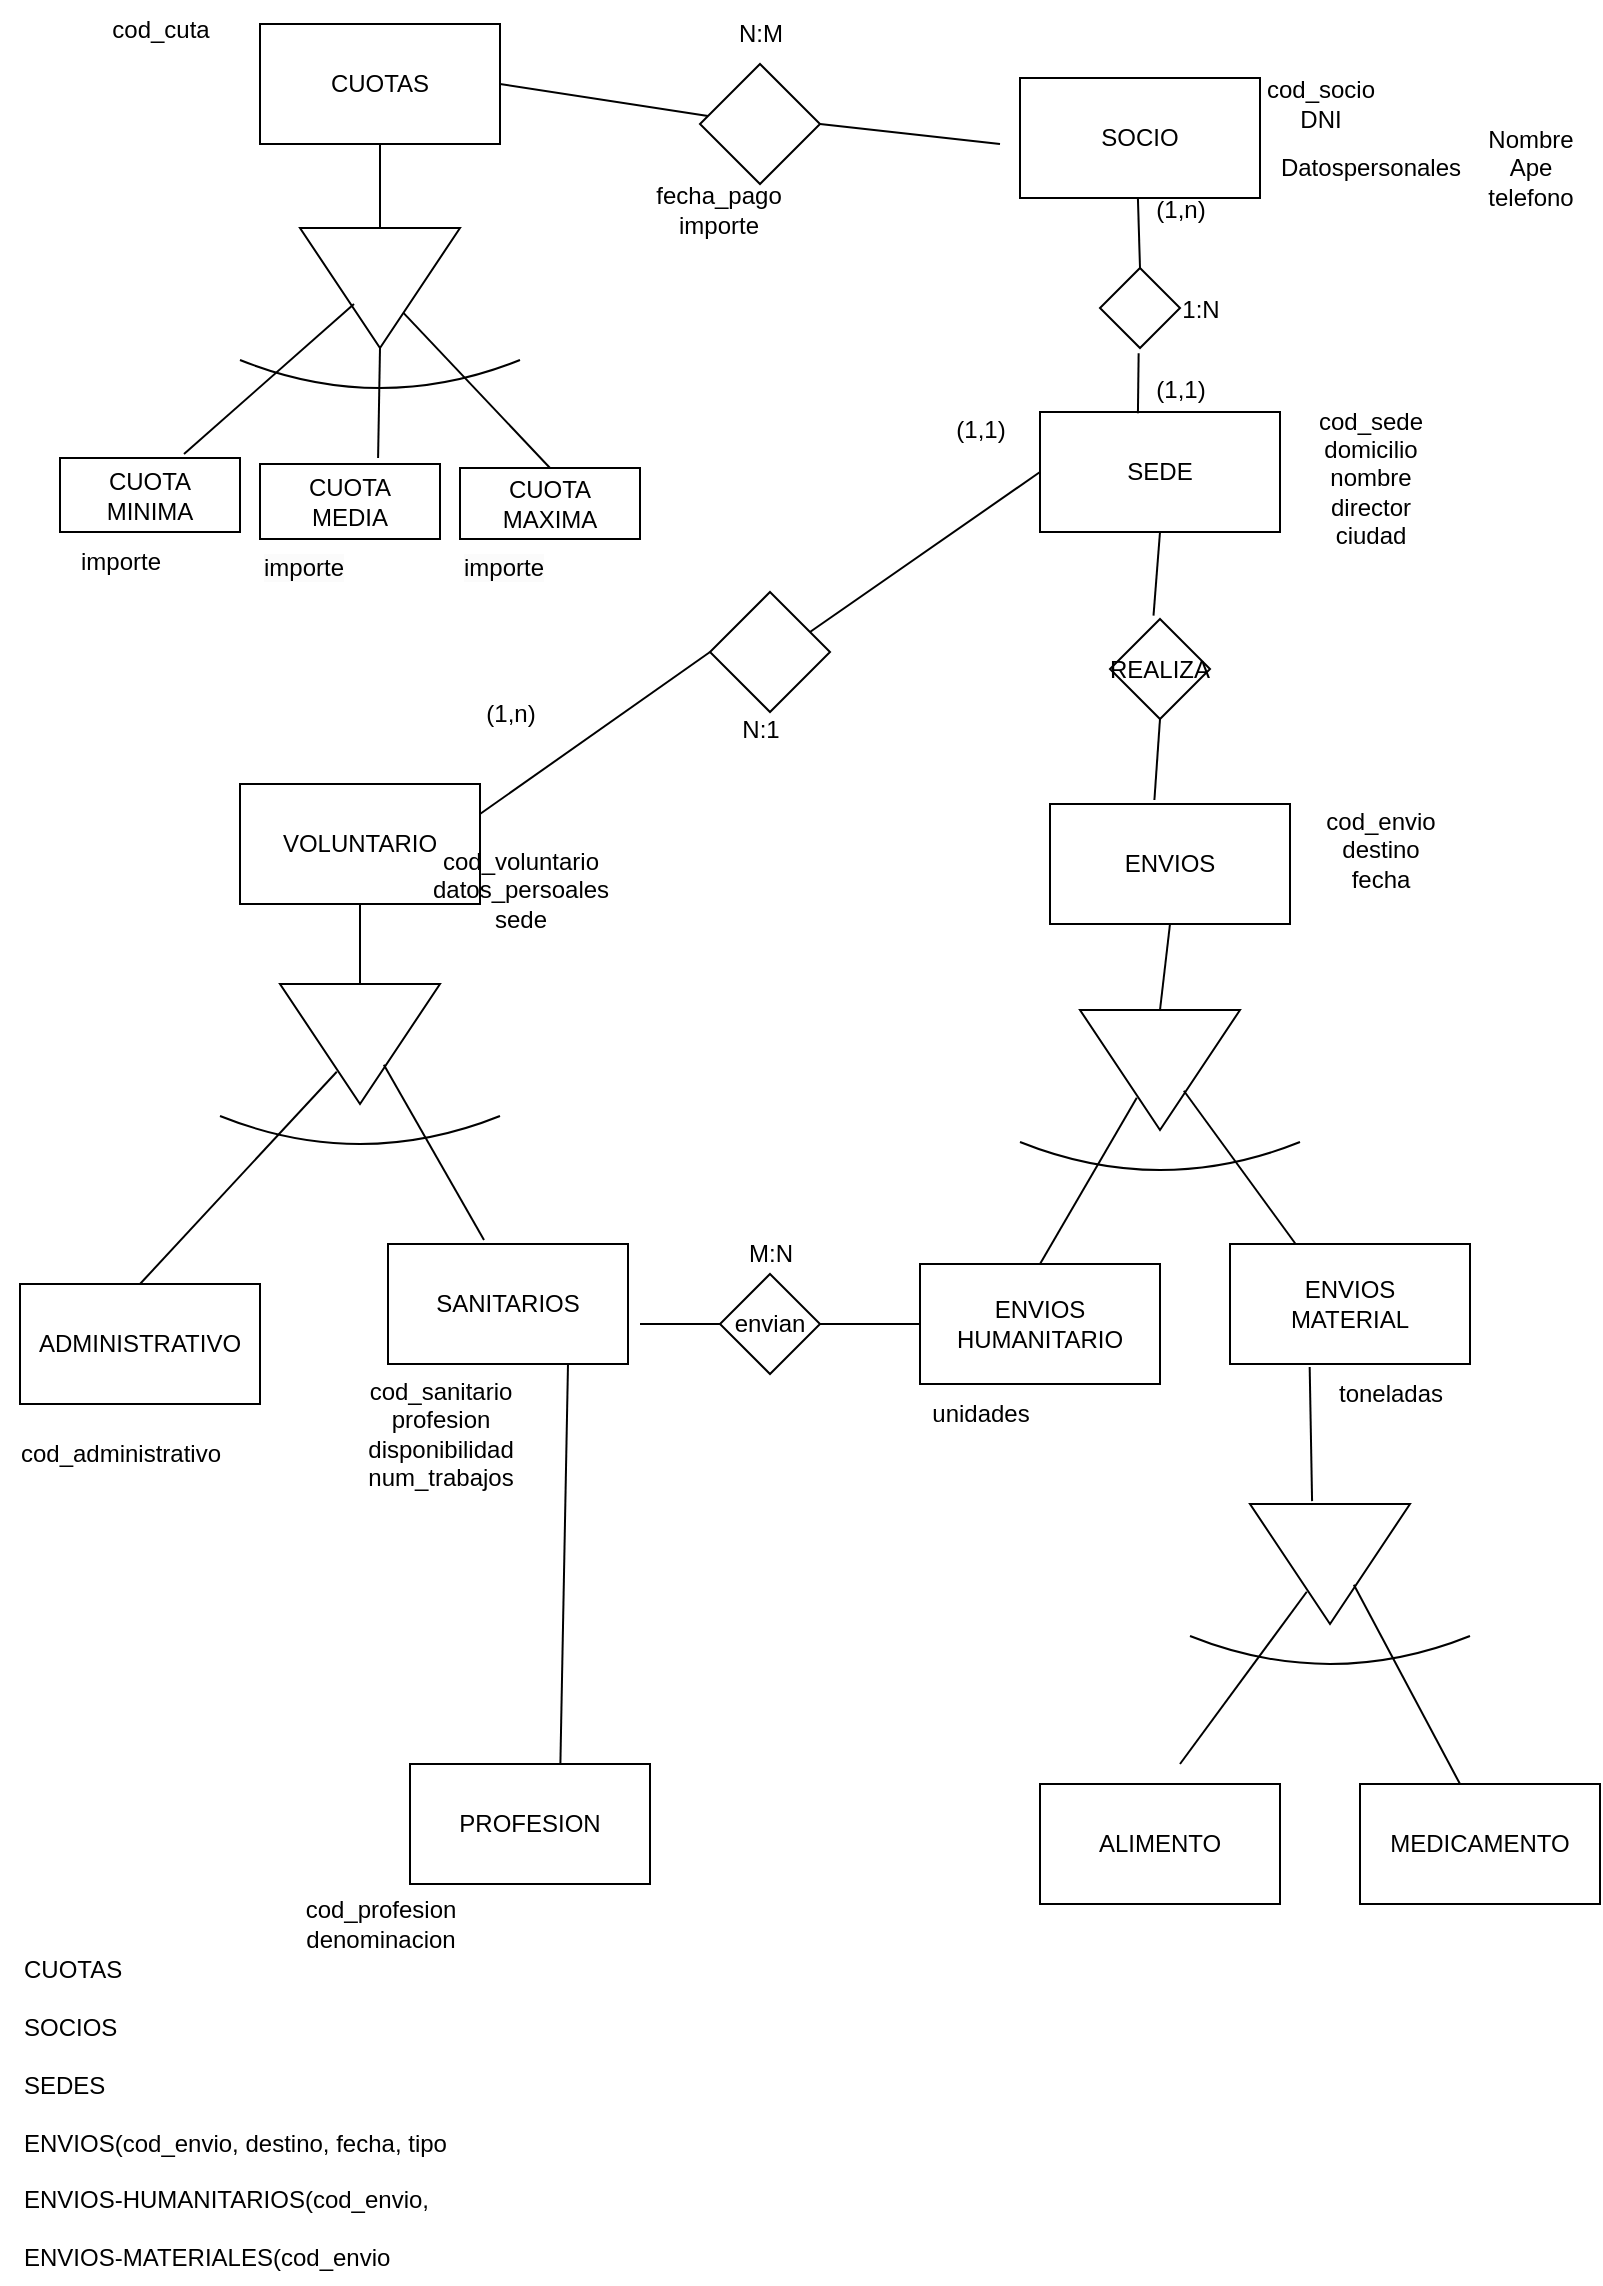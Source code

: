 <mxfile version="24.8.1">
  <diagram name="Página-1" id="DNf8KhPIsyBoa3wnYHWW">
    <mxGraphModel dx="454" dy="414" grid="1" gridSize="10" guides="1" tooltips="1" connect="1" arrows="1" fold="1" page="1" pageScale="1" pageWidth="827" pageHeight="1169" math="0" shadow="0">
      <root>
        <mxCell id="0" />
        <mxCell id="1" parent="0" />
        <mxCell id="5_Tohe4F2pMLkTHTM8Fo-1" value="SOCIO" style="whiteSpace=wrap;html=1;" vertex="1" parent="1">
          <mxGeometry x="520" y="67" width="120" height="60" as="geometry" />
        </mxCell>
        <mxCell id="5_Tohe4F2pMLkTHTM8Fo-3" value="SEDE" style="whiteSpace=wrap;html=1;" vertex="1" parent="1">
          <mxGeometry x="530" y="234" width="120" height="60" as="geometry" />
        </mxCell>
        <mxCell id="5_Tohe4F2pMLkTHTM8Fo-4" value="cod_sede&lt;div&gt;domicilio&lt;/div&gt;&lt;div&gt;nombre&lt;/div&gt;&lt;div&gt;director&lt;/div&gt;&lt;div&gt;ciudad&lt;/div&gt;" style="text;html=1;align=center;verticalAlign=middle;resizable=0;points=[];autosize=1;strokeColor=none;fillColor=none;" vertex="1" parent="1">
          <mxGeometry x="655" y="222" width="80" height="90" as="geometry" />
        </mxCell>
        <mxCell id="5_Tohe4F2pMLkTHTM8Fo-5" value="cod_socio&lt;div&gt;DNI&lt;/div&gt;" style="text;html=1;align=center;verticalAlign=middle;resizable=0;points=[];autosize=1;strokeColor=none;fillColor=none;" vertex="1" parent="1">
          <mxGeometry x="630" y="60" width="80" height="40" as="geometry" />
        </mxCell>
        <mxCell id="5_Tohe4F2pMLkTHTM8Fo-6" value="Datospersonales" style="text;html=1;align=center;verticalAlign=middle;resizable=0;points=[];autosize=1;strokeColor=none;fillColor=none;" vertex="1" parent="1">
          <mxGeometry x="640" y="97" width="110" height="30" as="geometry" />
        </mxCell>
        <mxCell id="5_Tohe4F2pMLkTHTM8Fo-7" value="Nombre&lt;div&gt;Ape&lt;/div&gt;&lt;div&gt;telefono&lt;/div&gt;" style="text;html=1;align=center;verticalAlign=middle;resizable=0;points=[];autosize=1;strokeColor=none;fillColor=none;" vertex="1" parent="1">
          <mxGeometry x="740" y="82" width="70" height="60" as="geometry" />
        </mxCell>
        <mxCell id="5_Tohe4F2pMLkTHTM8Fo-8" value="CUOTAS" style="whiteSpace=wrap;html=1;" vertex="1" parent="1">
          <mxGeometry x="140" y="40" width="120" height="60" as="geometry" />
        </mxCell>
        <mxCell id="5_Tohe4F2pMLkTHTM8Fo-9" value="" style="triangle;whiteSpace=wrap;html=1;direction=south;" vertex="1" parent="1">
          <mxGeometry x="160" y="142" width="80" height="60" as="geometry" />
        </mxCell>
        <mxCell id="5_Tohe4F2pMLkTHTM8Fo-10" value="CUOTA&lt;div&gt;MINIMA&lt;/div&gt;" style="whiteSpace=wrap;html=1;" vertex="1" parent="1">
          <mxGeometry x="40" y="257" width="90" height="37" as="geometry" />
        </mxCell>
        <mxCell id="5_Tohe4F2pMLkTHTM8Fo-11" value="CUOTA&lt;div&gt;MEDIA&lt;/div&gt;" style="whiteSpace=wrap;html=1;" vertex="1" parent="1">
          <mxGeometry x="140" y="260" width="90" height="37.5" as="geometry" />
        </mxCell>
        <mxCell id="5_Tohe4F2pMLkTHTM8Fo-12" value="CUOTA&lt;div&gt;MAXIMA&lt;/div&gt;" style="whiteSpace=wrap;html=1;" vertex="1" parent="1">
          <mxGeometry x="240" y="262" width="90" height="35.5" as="geometry" />
        </mxCell>
        <mxCell id="5_Tohe4F2pMLkTHTM8Fo-13" value="" style="rhombus;whiteSpace=wrap;html=1;" vertex="1" parent="1">
          <mxGeometry x="560" y="162" width="40" height="40" as="geometry" />
        </mxCell>
        <mxCell id="5_Tohe4F2pMLkTHTM8Fo-14" value="1:N" style="text;html=1;align=center;verticalAlign=middle;resizable=0;points=[];autosize=1;strokeColor=none;fillColor=none;" vertex="1" parent="1">
          <mxGeometry x="590" y="168" width="40" height="30" as="geometry" />
        </mxCell>
        <mxCell id="5_Tohe4F2pMLkTHTM8Fo-15" value="(1,1)" style="text;html=1;align=center;verticalAlign=middle;resizable=0;points=[];autosize=1;strokeColor=none;fillColor=none;" vertex="1" parent="1">
          <mxGeometry x="575" y="208" width="50" height="30" as="geometry" />
        </mxCell>
        <mxCell id="5_Tohe4F2pMLkTHTM8Fo-16" value="(1,n)" style="text;html=1;align=center;verticalAlign=middle;resizable=0;points=[];autosize=1;strokeColor=none;fillColor=none;" vertex="1" parent="1">
          <mxGeometry x="575" y="118" width="50" height="30" as="geometry" />
        </mxCell>
        <mxCell id="5_Tohe4F2pMLkTHTM8Fo-17" value="" style="endArrow=none;html=1;rounded=0;entryX=1;entryY=0.5;entryDx=0;entryDy=0;exitX=0.656;exitY=-0.08;exitDx=0;exitDy=0;exitPerimeter=0;" edge="1" parent="1" source="5_Tohe4F2pMLkTHTM8Fo-11" target="5_Tohe4F2pMLkTHTM8Fo-9">
          <mxGeometry width="50" height="50" relative="1" as="geometry">
            <mxPoint x="390" y="370" as="sourcePoint" />
            <mxPoint x="440" y="320" as="targetPoint" />
          </mxGeometry>
        </mxCell>
        <mxCell id="5_Tohe4F2pMLkTHTM8Fo-18" value="" style="endArrow=none;html=1;rounded=0;exitX=0.5;exitY=0;exitDx=0;exitDy=0;" edge="1" parent="1" source="5_Tohe4F2pMLkTHTM8Fo-12" target="5_Tohe4F2pMLkTHTM8Fo-9">
          <mxGeometry width="50" height="50" relative="1" as="geometry">
            <mxPoint x="280" y="260" as="sourcePoint" />
            <mxPoint x="440" y="320" as="targetPoint" />
          </mxGeometry>
        </mxCell>
        <mxCell id="5_Tohe4F2pMLkTHTM8Fo-19" value="" style="endArrow=none;html=1;rounded=0;exitX=0.689;exitY=-0.054;exitDx=0;exitDy=0;exitPerimeter=0;" edge="1" parent="1" source="5_Tohe4F2pMLkTHTM8Fo-10">
          <mxGeometry width="50" height="50" relative="1" as="geometry">
            <mxPoint x="390" y="370" as="sourcePoint" />
            <mxPoint x="187" y="180" as="targetPoint" />
          </mxGeometry>
        </mxCell>
        <mxCell id="5_Tohe4F2pMLkTHTM8Fo-21" value="" style="shape=dataStorage;whiteSpace=wrap;html=1;fixedSize=1;direction=north;" vertex="1" parent="1">
          <mxGeometry x="130" y="208" width="140" height="14" as="geometry" />
        </mxCell>
        <mxCell id="5_Tohe4F2pMLkTHTM8Fo-23" value="" style="endArrow=none;html=1;rounded=0;entryX=0.5;entryY=1;entryDx=0;entryDy=0;exitX=0;exitY=0.5;exitDx=0;exitDy=0;" edge="1" parent="1" source="5_Tohe4F2pMLkTHTM8Fo-9" target="5_Tohe4F2pMLkTHTM8Fo-8">
          <mxGeometry width="50" height="50" relative="1" as="geometry">
            <mxPoint x="440" y="330" as="sourcePoint" />
            <mxPoint x="490" y="280" as="targetPoint" />
          </mxGeometry>
        </mxCell>
        <mxCell id="5_Tohe4F2pMLkTHTM8Fo-24" value="" style="endArrow=none;html=1;rounded=0;entryX=0.079;entryY=0.294;entryDx=0;entryDy=0;entryPerimeter=0;exitX=0.5;exitY=0;exitDx=0;exitDy=0;" edge="1" parent="1" source="5_Tohe4F2pMLkTHTM8Fo-13" target="5_Tohe4F2pMLkTHTM8Fo-16">
          <mxGeometry width="50" height="50" relative="1" as="geometry">
            <mxPoint x="579" y="160" as="sourcePoint" />
            <mxPoint x="490" y="280" as="targetPoint" />
          </mxGeometry>
        </mxCell>
        <mxCell id="5_Tohe4F2pMLkTHTM8Fo-25" value="" style="endArrow=none;html=1;rounded=0;entryX=0.483;entryY=1.067;entryDx=0;entryDy=0;entryPerimeter=0;exitX=0.408;exitY=0.011;exitDx=0;exitDy=0;exitPerimeter=0;" edge="1" parent="1" source="5_Tohe4F2pMLkTHTM8Fo-3" target="5_Tohe4F2pMLkTHTM8Fo-13">
          <mxGeometry width="50" height="50" relative="1" as="geometry">
            <mxPoint x="560" y="240" as="sourcePoint" />
            <mxPoint x="610" y="190" as="targetPoint" />
          </mxGeometry>
        </mxCell>
        <mxCell id="5_Tohe4F2pMLkTHTM8Fo-26" value="VOLUNTARIO" style="whiteSpace=wrap;html=1;" vertex="1" parent="1">
          <mxGeometry x="130" y="420" width="120" height="60" as="geometry" />
        </mxCell>
        <mxCell id="5_Tohe4F2pMLkTHTM8Fo-27" value="" style="triangle;whiteSpace=wrap;html=1;direction=south;" vertex="1" parent="1">
          <mxGeometry x="150" y="520" width="80" height="60" as="geometry" />
        </mxCell>
        <mxCell id="5_Tohe4F2pMLkTHTM8Fo-28" value="" style="shape=dataStorage;whiteSpace=wrap;html=1;fixedSize=1;direction=north;" vertex="1" parent="1">
          <mxGeometry x="120" y="586" width="140" height="14" as="geometry" />
        </mxCell>
        <mxCell id="5_Tohe4F2pMLkTHTM8Fo-29" value="" style="endArrow=none;html=1;rounded=0;entryX=0.5;entryY=1;entryDx=0;entryDy=0;" edge="1" parent="1" source="5_Tohe4F2pMLkTHTM8Fo-27" target="5_Tohe4F2pMLkTHTM8Fo-26">
          <mxGeometry width="50" height="50" relative="1" as="geometry">
            <mxPoint x="260" y="242" as="sourcePoint" />
            <mxPoint x="260" y="200" as="targetPoint" />
          </mxGeometry>
        </mxCell>
        <mxCell id="5_Tohe4F2pMLkTHTM8Fo-30" value="SANITARIOS" style="whiteSpace=wrap;html=1;" vertex="1" parent="1">
          <mxGeometry x="204" y="650" width="120" height="60" as="geometry" />
        </mxCell>
        <mxCell id="5_Tohe4F2pMLkTHTM8Fo-31" value="ADMINISTRATIVO" style="whiteSpace=wrap;html=1;" vertex="1" parent="1">
          <mxGeometry x="20" y="670" width="120" height="60" as="geometry" />
        </mxCell>
        <mxCell id="5_Tohe4F2pMLkTHTM8Fo-32" value="" style="endArrow=none;html=1;rounded=0;exitX=0.731;exitY=0.645;exitDx=0;exitDy=0;exitPerimeter=0;entryX=0.5;entryY=0;entryDx=0;entryDy=0;" edge="1" parent="1" source="5_Tohe4F2pMLkTHTM8Fo-27" target="5_Tohe4F2pMLkTHTM8Fo-31">
          <mxGeometry width="50" height="50" relative="1" as="geometry">
            <mxPoint x="420" y="520" as="sourcePoint" />
            <mxPoint x="80" y="660" as="targetPoint" />
          </mxGeometry>
        </mxCell>
        <mxCell id="5_Tohe4F2pMLkTHTM8Fo-33" value="" style="endArrow=none;html=1;rounded=0;exitX=0.673;exitY=0.351;exitDx=0;exitDy=0;exitPerimeter=0;entryX=0.4;entryY=-0.033;entryDx=0;entryDy=0;entryPerimeter=0;" edge="1" parent="1" source="5_Tohe4F2pMLkTHTM8Fo-27" target="5_Tohe4F2pMLkTHTM8Fo-30">
          <mxGeometry width="50" height="50" relative="1" as="geometry">
            <mxPoint x="420" y="520" as="sourcePoint" />
            <mxPoint x="250" y="630" as="targetPoint" />
          </mxGeometry>
        </mxCell>
        <mxCell id="5_Tohe4F2pMLkTHTM8Fo-34" value="importe" style="text;html=1;align=center;verticalAlign=middle;resizable=0;points=[];autosize=1;strokeColor=none;fillColor=none;" vertex="1" parent="1">
          <mxGeometry x="40" y="294" width="60" height="30" as="geometry" />
        </mxCell>
        <mxCell id="5_Tohe4F2pMLkTHTM8Fo-35" value="&lt;span style=&quot;color: rgb(0, 0, 0); font-family: Helvetica; font-size: 12px; font-style: normal; font-variant-ligatures: normal; font-variant-caps: normal; font-weight: 400; letter-spacing: normal; orphans: 2; text-align: center; text-indent: 0px; text-transform: none; widows: 2; word-spacing: 0px; -webkit-text-stroke-width: 0px; white-space: nowrap; background-color: rgb(251, 251, 251); text-decoration-thickness: initial; text-decoration-style: initial; text-decoration-color: initial; display: inline !important; float: none;&quot;&gt;importe&lt;/span&gt;" style="text;whiteSpace=wrap;html=1;" vertex="1" parent="1">
          <mxGeometry x="140" y="297.5" width="70" height="40" as="geometry" />
        </mxCell>
        <mxCell id="5_Tohe4F2pMLkTHTM8Fo-36" value="&lt;span style=&quot;color: rgb(0, 0, 0); font-family: Helvetica; font-size: 12px; font-style: normal; font-variant-ligatures: normal; font-variant-caps: normal; font-weight: 400; letter-spacing: normal; orphans: 2; text-align: center; text-indent: 0px; text-transform: none; widows: 2; word-spacing: 0px; -webkit-text-stroke-width: 0px; white-space: nowrap; background-color: rgb(251, 251, 251); text-decoration-thickness: initial; text-decoration-style: initial; text-decoration-color: initial; display: inline !important; float: none;&quot;&gt;importe&lt;/span&gt;" style="text;whiteSpace=wrap;html=1;" vertex="1" parent="1">
          <mxGeometry x="240" y="297.5" width="70" height="40" as="geometry" />
        </mxCell>
        <mxCell id="5_Tohe4F2pMLkTHTM8Fo-37" value="" style="endArrow=none;html=1;rounded=0;exitX=1;exitY=0.5;exitDx=0;exitDy=0;" edge="1" parent="1" source="5_Tohe4F2pMLkTHTM8Fo-38">
          <mxGeometry width="50" height="50" relative="1" as="geometry">
            <mxPoint x="390" y="460" as="sourcePoint" />
            <mxPoint x="510" y="100" as="targetPoint" />
          </mxGeometry>
        </mxCell>
        <mxCell id="5_Tohe4F2pMLkTHTM8Fo-40" value="" style="endArrow=none;html=1;rounded=0;exitX=1;exitY=0.5;exitDx=0;exitDy=0;" edge="1" parent="1" source="5_Tohe4F2pMLkTHTM8Fo-8" target="5_Tohe4F2pMLkTHTM8Fo-38">
          <mxGeometry width="50" height="50" relative="1" as="geometry">
            <mxPoint x="260" y="70" as="sourcePoint" />
            <mxPoint x="510" y="100" as="targetPoint" />
          </mxGeometry>
        </mxCell>
        <mxCell id="5_Tohe4F2pMLkTHTM8Fo-38" value="" style="rhombus;whiteSpace=wrap;html=1;" vertex="1" parent="1">
          <mxGeometry x="360" y="60" width="60" height="60" as="geometry" />
        </mxCell>
        <mxCell id="5_Tohe4F2pMLkTHTM8Fo-41" value="N:M" style="text;html=1;align=center;verticalAlign=middle;resizable=0;points=[];autosize=1;strokeColor=none;fillColor=none;" vertex="1" parent="1">
          <mxGeometry x="365" y="30" width="50" height="30" as="geometry" />
        </mxCell>
        <mxCell id="5_Tohe4F2pMLkTHTM8Fo-42" value="fecha_pago&lt;div&gt;importe&lt;/div&gt;" style="text;html=1;align=center;verticalAlign=middle;resizable=0;points=[];autosize=1;strokeColor=none;fillColor=none;" vertex="1" parent="1">
          <mxGeometry x="324" y="113" width="90" height="40" as="geometry" />
        </mxCell>
        <mxCell id="5_Tohe4F2pMLkTHTM8Fo-43" value="" style="endArrow=none;html=1;rounded=0;exitX=1;exitY=0.25;exitDx=0;exitDy=0;entryX=0;entryY=0.5;entryDx=0;entryDy=0;" edge="1" parent="1" source="5_Tohe4F2pMLkTHTM8Fo-44" target="5_Tohe4F2pMLkTHTM8Fo-3">
          <mxGeometry width="50" height="50" relative="1" as="geometry">
            <mxPoint x="390" y="460" as="sourcePoint" />
            <mxPoint x="440" y="410" as="targetPoint" />
          </mxGeometry>
        </mxCell>
        <mxCell id="5_Tohe4F2pMLkTHTM8Fo-45" value="" style="endArrow=none;html=1;rounded=0;exitX=1;exitY=0.25;exitDx=0;exitDy=0;entryX=0;entryY=0.5;entryDx=0;entryDy=0;" edge="1" parent="1" source="5_Tohe4F2pMLkTHTM8Fo-26" target="5_Tohe4F2pMLkTHTM8Fo-44">
          <mxGeometry width="50" height="50" relative="1" as="geometry">
            <mxPoint x="250" y="435" as="sourcePoint" />
            <mxPoint x="530" y="264" as="targetPoint" />
          </mxGeometry>
        </mxCell>
        <mxCell id="5_Tohe4F2pMLkTHTM8Fo-44" value="" style="rhombus;whiteSpace=wrap;html=1;" vertex="1" parent="1">
          <mxGeometry x="365" y="324" width="60" height="60" as="geometry" />
        </mxCell>
        <mxCell id="5_Tohe4F2pMLkTHTM8Fo-46" value="(1,1)" style="text;html=1;align=center;verticalAlign=middle;resizable=0;points=[];autosize=1;strokeColor=none;fillColor=none;" vertex="1" parent="1">
          <mxGeometry x="475" y="228" width="50" height="30" as="geometry" />
        </mxCell>
        <mxCell id="5_Tohe4F2pMLkTHTM8Fo-47" value="(1,n)" style="text;html=1;align=center;verticalAlign=middle;resizable=0;points=[];autosize=1;strokeColor=none;fillColor=none;" vertex="1" parent="1">
          <mxGeometry x="240" y="370" width="50" height="30" as="geometry" />
        </mxCell>
        <mxCell id="5_Tohe4F2pMLkTHTM8Fo-48" value="cod_cuta" style="text;html=1;align=center;verticalAlign=middle;resizable=0;points=[];autosize=1;strokeColor=none;fillColor=none;" vertex="1" parent="1">
          <mxGeometry x="55" y="28" width="70" height="30" as="geometry" />
        </mxCell>
        <mxCell id="5_Tohe4F2pMLkTHTM8Fo-49" value="cod_sanitario&lt;div&gt;profesion&lt;/div&gt;&lt;div&gt;disponibilidad&lt;/div&gt;&lt;div&gt;num_trabajos&lt;/div&gt;" style="text;html=1;align=center;verticalAlign=middle;resizable=0;points=[];autosize=1;strokeColor=none;fillColor=none;" vertex="1" parent="1">
          <mxGeometry x="180" y="710" width="100" height="70" as="geometry" />
        </mxCell>
        <mxCell id="5_Tohe4F2pMLkTHTM8Fo-50" value="cod_administrativo" style="text;html=1;align=center;verticalAlign=middle;resizable=0;points=[];autosize=1;strokeColor=none;fillColor=none;" vertex="1" parent="1">
          <mxGeometry x="10" y="740" width="120" height="30" as="geometry" />
        </mxCell>
        <mxCell id="5_Tohe4F2pMLkTHTM8Fo-51" value="cod_voluntario&lt;div&gt;datos_persoales&lt;/div&gt;&lt;div&gt;sede&lt;/div&gt;" style="text;html=1;align=center;verticalAlign=middle;resizable=0;points=[];autosize=1;strokeColor=none;fillColor=none;" vertex="1" parent="1">
          <mxGeometry x="215" y="443" width="110" height="60" as="geometry" />
        </mxCell>
        <mxCell id="5_Tohe4F2pMLkTHTM8Fo-53" value="ENVIOS" style="whiteSpace=wrap;html=1;" vertex="1" parent="1">
          <mxGeometry x="535" y="430" width="120" height="60" as="geometry" />
        </mxCell>
        <mxCell id="5_Tohe4F2pMLkTHTM8Fo-55" value="" style="endArrow=none;html=1;rounded=0;entryX=0.5;entryY=1;entryDx=0;entryDy=0;exitX=0.435;exitY=-0.033;exitDx=0;exitDy=0;exitPerimeter=0;" edge="1" parent="1" source="5_Tohe4F2pMLkTHTM8Fo-54" target="5_Tohe4F2pMLkTHTM8Fo-3">
          <mxGeometry width="50" height="50" relative="1" as="geometry">
            <mxPoint x="510" y="650" as="sourcePoint" />
            <mxPoint x="560" y="600" as="targetPoint" />
          </mxGeometry>
        </mxCell>
        <mxCell id="5_Tohe4F2pMLkTHTM8Fo-56" value="" style="endArrow=none;html=1;rounded=0;entryX=0.5;entryY=1;entryDx=0;entryDy=0;exitX=0.435;exitY=-0.033;exitDx=0;exitDy=0;exitPerimeter=0;" edge="1" parent="1" source="5_Tohe4F2pMLkTHTM8Fo-53" target="5_Tohe4F2pMLkTHTM8Fo-54">
          <mxGeometry width="50" height="50" relative="1" as="geometry">
            <mxPoint x="587" y="428" as="sourcePoint" />
            <mxPoint x="590" y="294" as="targetPoint" />
          </mxGeometry>
        </mxCell>
        <mxCell id="5_Tohe4F2pMLkTHTM8Fo-54" value="REALIZA" style="rhombus;whiteSpace=wrap;html=1;" vertex="1" parent="1">
          <mxGeometry x="565" y="337.5" width="50" height="50" as="geometry" />
        </mxCell>
        <mxCell id="5_Tohe4F2pMLkTHTM8Fo-57" value="cod_envio&lt;div&gt;destino&lt;/div&gt;&lt;div&gt;fecha&lt;/div&gt;" style="text;html=1;align=center;verticalAlign=middle;resizable=0;points=[];autosize=1;strokeColor=none;fillColor=none;" vertex="1" parent="1">
          <mxGeometry x="660" y="423" width="80" height="60" as="geometry" />
        </mxCell>
        <mxCell id="5_Tohe4F2pMLkTHTM8Fo-58" value="" style="triangle;whiteSpace=wrap;html=1;direction=south;" vertex="1" parent="1">
          <mxGeometry x="550" y="533" width="80" height="60" as="geometry" />
        </mxCell>
        <mxCell id="5_Tohe4F2pMLkTHTM8Fo-59" value="" style="shape=dataStorage;whiteSpace=wrap;html=1;fixedSize=1;direction=north;" vertex="1" parent="1">
          <mxGeometry x="520" y="599" width="140" height="14" as="geometry" />
        </mxCell>
        <mxCell id="5_Tohe4F2pMLkTHTM8Fo-60" value="" style="endArrow=none;html=1;rounded=0;exitX=0.731;exitY=0.645;exitDx=0;exitDy=0;exitPerimeter=0;entryX=0.5;entryY=0;entryDx=0;entryDy=0;" edge="1" parent="1" source="5_Tohe4F2pMLkTHTM8Fo-58" target="5_Tohe4F2pMLkTHTM8Fo-65">
          <mxGeometry width="50" height="50" relative="1" as="geometry">
            <mxPoint x="820" y="533" as="sourcePoint" />
            <mxPoint x="500" y="653" as="targetPoint" />
          </mxGeometry>
        </mxCell>
        <mxCell id="5_Tohe4F2pMLkTHTM8Fo-61" value="" style="endArrow=none;html=1;rounded=0;exitX=0.673;exitY=0.351;exitDx=0;exitDy=0;exitPerimeter=0;entryX=0.5;entryY=0;entryDx=0;entryDy=0;" edge="1" parent="1" source="5_Tohe4F2pMLkTHTM8Fo-58">
          <mxGeometry width="50" height="50" relative="1" as="geometry">
            <mxPoint x="820" y="533" as="sourcePoint" />
            <mxPoint x="660" y="653" as="targetPoint" />
          </mxGeometry>
        </mxCell>
        <mxCell id="5_Tohe4F2pMLkTHTM8Fo-63" value="" style="endArrow=none;html=1;rounded=0;entryX=0.5;entryY=1;entryDx=0;entryDy=0;exitX=0;exitY=0.5;exitDx=0;exitDy=0;" edge="1" parent="1" source="5_Tohe4F2pMLkTHTM8Fo-58" target="5_Tohe4F2pMLkTHTM8Fo-53">
          <mxGeometry width="50" height="50" relative="1" as="geometry">
            <mxPoint x="510" y="650" as="sourcePoint" />
            <mxPoint x="560" y="600" as="targetPoint" />
          </mxGeometry>
        </mxCell>
        <mxCell id="5_Tohe4F2pMLkTHTM8Fo-64" value="ENVIOS&lt;div&gt;MATERIAL&lt;/div&gt;" style="whiteSpace=wrap;html=1;" vertex="1" parent="1">
          <mxGeometry x="625" y="650" width="120" height="60" as="geometry" />
        </mxCell>
        <mxCell id="5_Tohe4F2pMLkTHTM8Fo-65" value="ENVIOS&lt;div&gt;HUMANITARIO&lt;/div&gt;" style="whiteSpace=wrap;html=1;" vertex="1" parent="1">
          <mxGeometry x="470" y="660" width="120" height="60" as="geometry" />
        </mxCell>
        <mxCell id="5_Tohe4F2pMLkTHTM8Fo-67" value="toneladas" style="text;html=1;align=center;verticalAlign=middle;resizable=0;points=[];autosize=1;strokeColor=none;fillColor=none;" vertex="1" parent="1">
          <mxGeometry x="665" y="710" width="80" height="30" as="geometry" />
        </mxCell>
        <mxCell id="5_Tohe4F2pMLkTHTM8Fo-68" value="unidades" style="text;html=1;align=center;verticalAlign=middle;resizable=0;points=[];autosize=1;strokeColor=none;fillColor=none;" vertex="1" parent="1">
          <mxGeometry x="465" y="720" width="70" height="30" as="geometry" />
        </mxCell>
        <mxCell id="5_Tohe4F2pMLkTHTM8Fo-70" value="" style="endArrow=none;html=1;rounded=0;entryX=0;entryY=0.5;entryDx=0;entryDy=0;" edge="1" parent="1" source="5_Tohe4F2pMLkTHTM8Fo-69" target="5_Tohe4F2pMLkTHTM8Fo-65">
          <mxGeometry width="50" height="50" relative="1" as="geometry">
            <mxPoint x="330" y="690" as="sourcePoint" />
            <mxPoint x="460" y="700" as="targetPoint" />
          </mxGeometry>
        </mxCell>
        <mxCell id="5_Tohe4F2pMLkTHTM8Fo-71" value="" style="endArrow=none;html=1;rounded=0;entryX=0;entryY=0.5;entryDx=0;entryDy=0;" edge="1" parent="1" target="5_Tohe4F2pMLkTHTM8Fo-69">
          <mxGeometry width="50" height="50" relative="1" as="geometry">
            <mxPoint x="330" y="690" as="sourcePoint" />
            <mxPoint x="470" y="690" as="targetPoint" />
          </mxGeometry>
        </mxCell>
        <mxCell id="5_Tohe4F2pMLkTHTM8Fo-69" value="envian" style="rhombus;whiteSpace=wrap;html=1;" vertex="1" parent="1">
          <mxGeometry x="370" y="665" width="50" height="50" as="geometry" />
        </mxCell>
        <mxCell id="5_Tohe4F2pMLkTHTM8Fo-72" value="M:N" style="text;html=1;align=center;verticalAlign=middle;resizable=0;points=[];autosize=1;strokeColor=none;fillColor=none;" vertex="1" parent="1">
          <mxGeometry x="370" y="640" width="50" height="30" as="geometry" />
        </mxCell>
        <mxCell id="5_Tohe4F2pMLkTHTM8Fo-73" value="N:1" style="text;html=1;align=center;verticalAlign=middle;resizable=0;points=[];autosize=1;strokeColor=none;fillColor=none;" vertex="1" parent="1">
          <mxGeometry x="370" y="378" width="40" height="30" as="geometry" />
        </mxCell>
        <mxCell id="5_Tohe4F2pMLkTHTM8Fo-76" value="" style="triangle;whiteSpace=wrap;html=1;direction=south;" vertex="1" parent="1">
          <mxGeometry x="635" y="780" width="80" height="60" as="geometry" />
        </mxCell>
        <mxCell id="5_Tohe4F2pMLkTHTM8Fo-77" value="" style="shape=dataStorage;whiteSpace=wrap;html=1;fixedSize=1;direction=north;" vertex="1" parent="1">
          <mxGeometry x="605" y="846" width="140" height="14" as="geometry" />
        </mxCell>
        <mxCell id="5_Tohe4F2pMLkTHTM8Fo-78" value="" style="endArrow=none;html=1;rounded=0;exitX=0.731;exitY=0.645;exitDx=0;exitDy=0;exitPerimeter=0;" edge="1" parent="1" source="5_Tohe4F2pMLkTHTM8Fo-76">
          <mxGeometry width="50" height="50" relative="1" as="geometry">
            <mxPoint x="905" y="780" as="sourcePoint" />
            <mxPoint x="600" y="910" as="targetPoint" />
          </mxGeometry>
        </mxCell>
        <mxCell id="5_Tohe4F2pMLkTHTM8Fo-79" value="" style="endArrow=none;html=1;rounded=0;exitX=0.673;exitY=0.351;exitDx=0;exitDy=0;exitPerimeter=0;" edge="1" parent="1" source="5_Tohe4F2pMLkTHTM8Fo-76">
          <mxGeometry width="50" height="50" relative="1" as="geometry">
            <mxPoint x="905" y="780" as="sourcePoint" />
            <mxPoint x="740" y="920" as="targetPoint" />
          </mxGeometry>
        </mxCell>
        <mxCell id="5_Tohe4F2pMLkTHTM8Fo-80" value="" style="endArrow=none;html=1;rounded=0;exitX=0.332;exitY=1.025;exitDx=0;exitDy=0;exitPerimeter=0;entryX=-0.024;entryY=0.612;entryDx=0;entryDy=0;entryPerimeter=0;" edge="1" parent="1" source="5_Tohe4F2pMLkTHTM8Fo-64" target="5_Tohe4F2pMLkTHTM8Fo-76">
          <mxGeometry width="50" height="50" relative="1" as="geometry">
            <mxPoint x="410" y="610" as="sourcePoint" />
            <mxPoint x="460" y="560" as="targetPoint" />
          </mxGeometry>
        </mxCell>
        <mxCell id="5_Tohe4F2pMLkTHTM8Fo-82" value="ALIMENTO" style="whiteSpace=wrap;html=1;" vertex="1" parent="1">
          <mxGeometry x="530" y="920" width="120" height="60" as="geometry" />
        </mxCell>
        <mxCell id="5_Tohe4F2pMLkTHTM8Fo-83" value="MEDICAMENTO" style="whiteSpace=wrap;html=1;" vertex="1" parent="1">
          <mxGeometry x="690" y="920" width="120" height="60" as="geometry" />
        </mxCell>
        <mxCell id="5_Tohe4F2pMLkTHTM8Fo-84" value="" style="endArrow=none;html=1;rounded=0;entryX=0.75;entryY=1;entryDx=0;entryDy=0;" edge="1" parent="1" target="5_Tohe4F2pMLkTHTM8Fo-30">
          <mxGeometry width="50" height="50" relative="1" as="geometry">
            <mxPoint x="290" y="920" as="sourcePoint" />
            <mxPoint x="460" y="840" as="targetPoint" />
          </mxGeometry>
        </mxCell>
        <mxCell id="5_Tohe4F2pMLkTHTM8Fo-85" value="PROFESION" style="whiteSpace=wrap;html=1;container=1;" vertex="1" parent="1">
          <mxGeometry x="215" y="910" width="120" height="60" as="geometry" />
        </mxCell>
        <mxCell id="5_Tohe4F2pMLkTHTM8Fo-86" value="cod_profesion&lt;div&gt;denominacion&lt;/div&gt;" style="text;html=1;align=center;verticalAlign=middle;resizable=0;points=[];autosize=1;strokeColor=none;fillColor=none;" vertex="1" parent="1">
          <mxGeometry x="150" y="970" width="100" height="40" as="geometry" />
        </mxCell>
        <mxCell id="5_Tohe4F2pMLkTHTM8Fo-88" value="CUOTAS&lt;div&gt;&lt;br&gt;&lt;/div&gt;&lt;div&gt;SOCIOS&lt;/div&gt;&lt;div&gt;&lt;br&gt;&lt;/div&gt;&lt;div&gt;SEDES&lt;/div&gt;&lt;div&gt;&lt;br&gt;&lt;/div&gt;&lt;div&gt;ENVIOS(cod_envio, destino, fecha, tipo&lt;/div&gt;&lt;div&gt;&lt;br&gt;&lt;/div&gt;&lt;div&gt;ENVIOS-HUMANITARIOS(cod_envio,&lt;/div&gt;&lt;div&gt;&lt;br&gt;&lt;/div&gt;&lt;div&gt;ENVIOS-MATERIALES(cod_envio&lt;/div&gt;" style="text;html=1;align=left;verticalAlign=middle;resizable=0;points=[];autosize=1;strokeColor=none;fillColor=none;" vertex="1" parent="1">
          <mxGeometry x="20" y="1000" width="230" height="170" as="geometry" />
        </mxCell>
      </root>
    </mxGraphModel>
  </diagram>
</mxfile>
